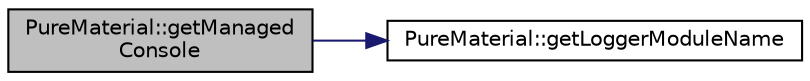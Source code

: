 digraph "PureMaterial::getManagedConsole"
{
 // LATEX_PDF_SIZE
  edge [fontname="Helvetica",fontsize="10",labelfontname="Helvetica",labelfontsize="10"];
  node [fontname="Helvetica",fontsize="10",shape=record];
  rankdir="LR";
  Node1 [label="PureMaterial::getManaged\lConsole",height=0.2,width=0.4,color="black", fillcolor="grey75", style="filled", fontcolor="black",tooltip="Returns access to console preset with logger module name as this class."];
  Node1 -> Node2 [color="midnightblue",fontsize="10",style="solid",fontname="Helvetica"];
  Node2 [label="PureMaterial::getLoggerModuleName",height=0.2,width=0.4,color="black", fillcolor="white", style="filled",URL="$class_pure_material.html#a222d2e6461f1f8eb23944a507fcf90f2",tooltip="Returns the logger module name of this class."];
}
